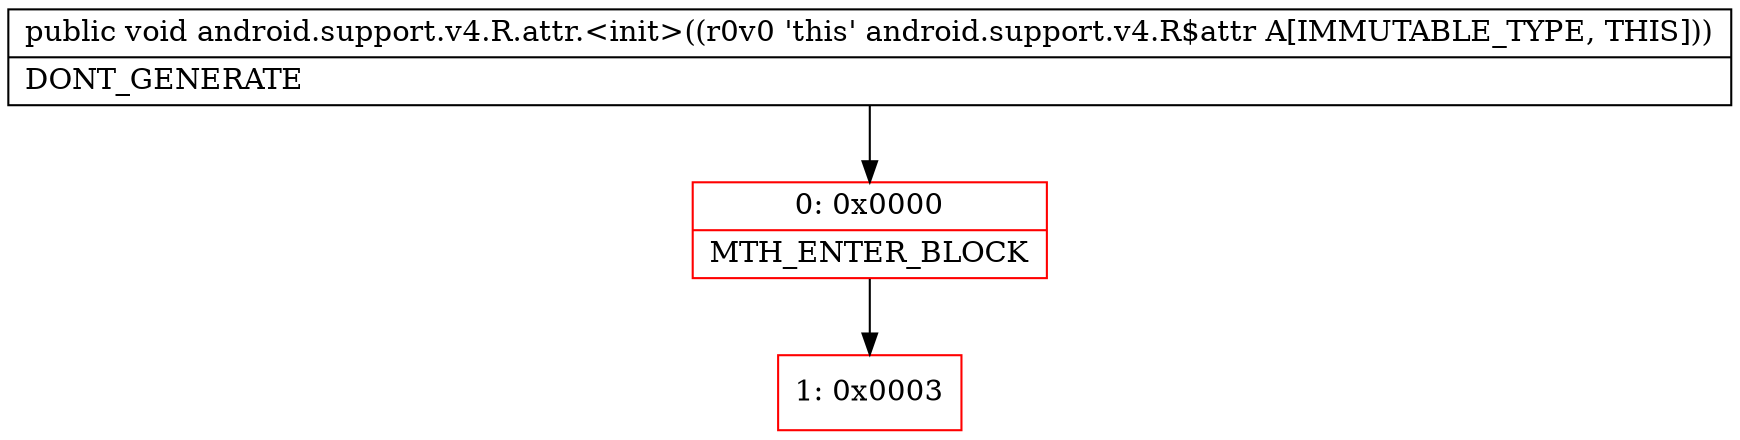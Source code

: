 digraph "CFG forandroid.support.v4.R.attr.\<init\>()V" {
subgraph cluster_Region_338318068 {
label = "R(0)";
node [shape=record,color=blue];
}
Node_0 [shape=record,color=red,label="{0\:\ 0x0000|MTH_ENTER_BLOCK\l}"];
Node_1 [shape=record,color=red,label="{1\:\ 0x0003}"];
MethodNode[shape=record,label="{public void android.support.v4.R.attr.\<init\>((r0v0 'this' android.support.v4.R$attr A[IMMUTABLE_TYPE, THIS]))  | DONT_GENERATE\l}"];
MethodNode -> Node_0;
Node_0 -> Node_1;
}

